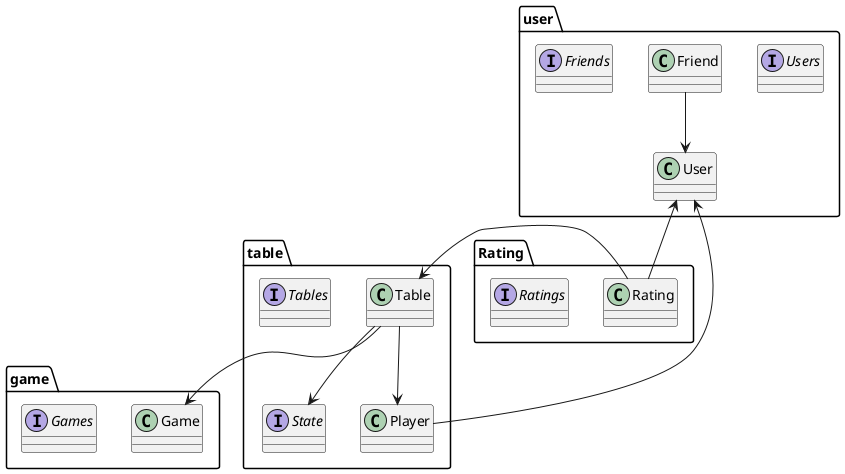 @startuml

package user {
    class User
    interface Users

    class Friend
    interface Friends
    Friend --> User
}

package game {
    class Game

    interface Games
}

package table {
    class Table

    class Player
    User <-- Player

    interface State

    Table --> Game
    Table --> Player
    Table --> State

    interface Tables
}

package Rating {
    class Rating
    Rating -> Table
    User <-- Rating

    interface Ratings
}

@enduml